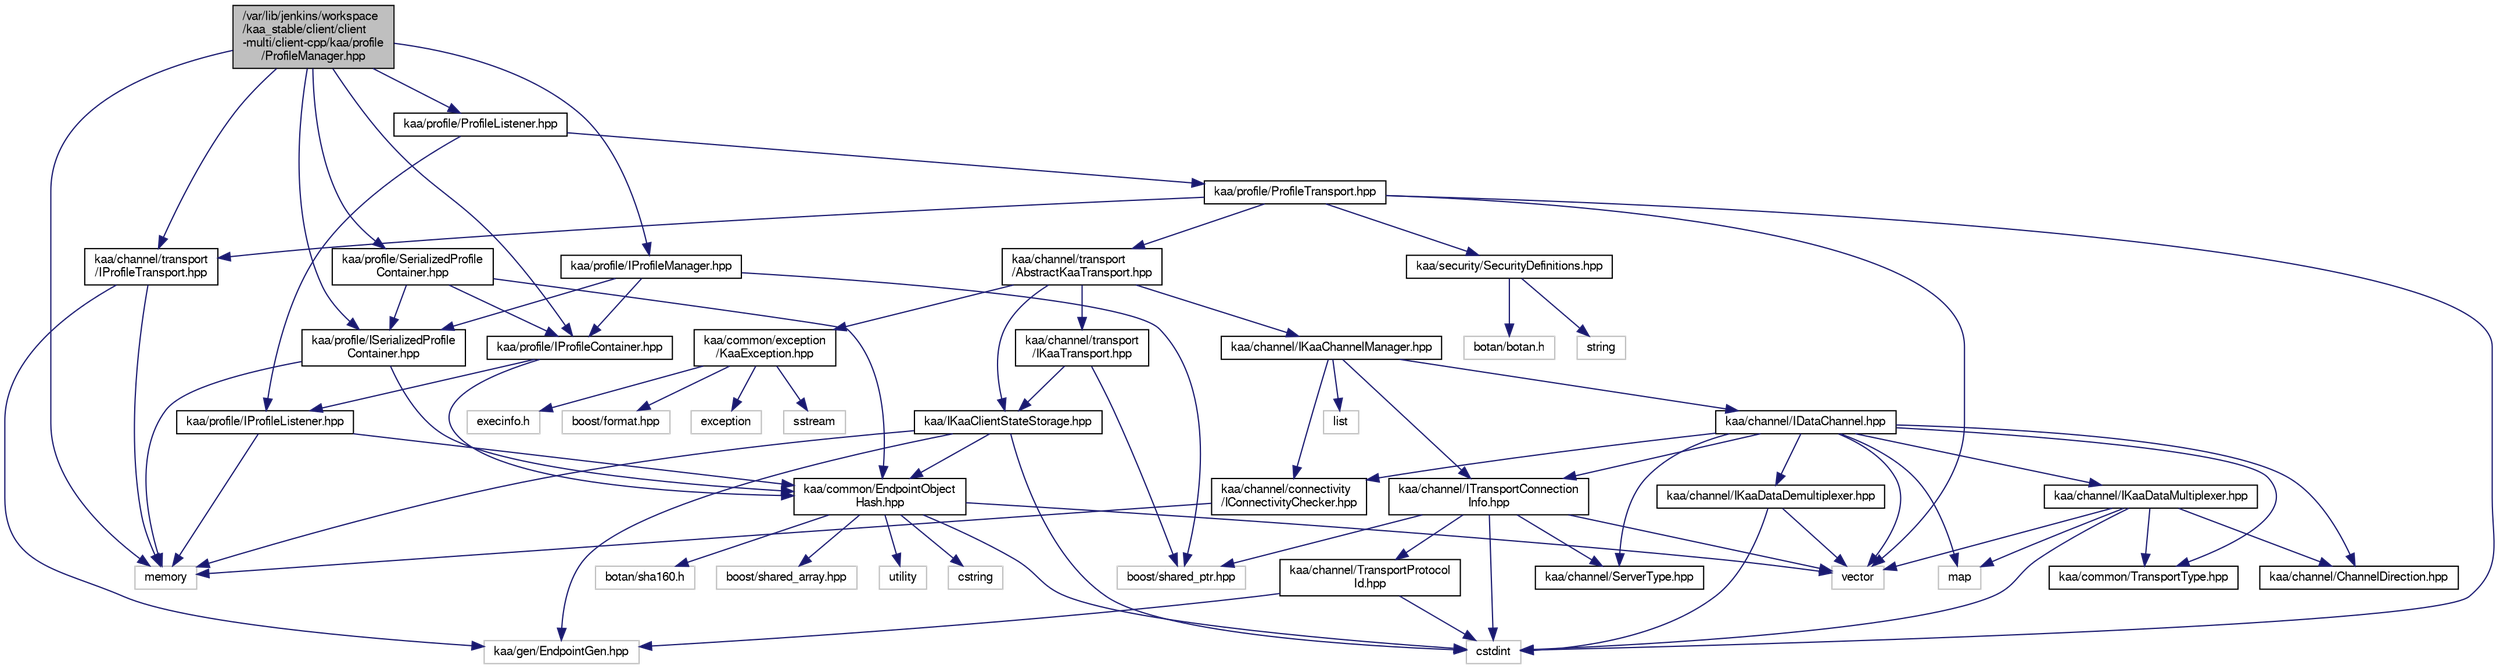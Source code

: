 digraph "/var/lib/jenkins/workspace/kaa_stable/client/client-multi/client-cpp/kaa/profile/ProfileManager.hpp"
{
  bgcolor="transparent";
  edge [fontname="FreeSans",fontsize="10",labelfontname="FreeSans",labelfontsize="10"];
  node [fontname="FreeSans",fontsize="10",shape=record];
  Node1 [label="/var/lib/jenkins/workspace\l/kaa_stable/client/client\l-multi/client-cpp/kaa/profile\l/ProfileManager.hpp",height=0.2,width=0.4,color="black", fillcolor="grey75", style="filled" fontcolor="black"];
  Node1 -> Node2 [color="midnightblue",fontsize="10",style="solid",fontname="FreeSans"];
  Node2 [label="memory",height=0.2,width=0.4,color="grey75"];
  Node1 -> Node3 [color="midnightblue",fontsize="10",style="solid",fontname="FreeSans"];
  Node3 [label="kaa/channel/transport\l/IProfileTransport.hpp",height=0.2,width=0.4,color="black",URL="$IProfileTransport_8hpp.html"];
  Node3 -> Node2 [color="midnightblue",fontsize="10",style="solid",fontname="FreeSans"];
  Node3 -> Node4 [color="midnightblue",fontsize="10",style="solid",fontname="FreeSans"];
  Node4 [label="kaa/gen/EndpointGen.hpp",height=0.2,width=0.4,color="grey75"];
  Node1 -> Node5 [color="midnightblue",fontsize="10",style="solid",fontname="FreeSans"];
  Node5 [label="kaa/profile/IProfileManager.hpp",height=0.2,width=0.4,color="black",URL="$IProfileManager_8hpp.html"];
  Node5 -> Node6 [color="midnightblue",fontsize="10",style="solid",fontname="FreeSans"];
  Node6 [label="boost/shared_ptr.hpp",height=0.2,width=0.4,color="grey75"];
  Node5 -> Node7 [color="midnightblue",fontsize="10",style="solid",fontname="FreeSans"];
  Node7 [label="kaa/profile/IProfileContainer.hpp",height=0.2,width=0.4,color="black",URL="$IProfileContainer_8hpp.html"];
  Node7 -> Node8 [color="midnightblue",fontsize="10",style="solid",fontname="FreeSans"];
  Node8 [label="kaa/profile/IProfileListener.hpp",height=0.2,width=0.4,color="black",URL="$IProfileListener_8hpp.html"];
  Node8 -> Node2 [color="midnightblue",fontsize="10",style="solid",fontname="FreeSans"];
  Node8 -> Node9 [color="midnightblue",fontsize="10",style="solid",fontname="FreeSans"];
  Node9 [label="kaa/common/EndpointObject\lHash.hpp",height=0.2,width=0.4,color="black",URL="$EndpointObjectHash_8hpp.html"];
  Node9 -> Node10 [color="midnightblue",fontsize="10",style="solid",fontname="FreeSans"];
  Node10 [label="utility",height=0.2,width=0.4,color="grey75"];
  Node9 -> Node11 [color="midnightblue",fontsize="10",style="solid",fontname="FreeSans"];
  Node11 [label="cstring",height=0.2,width=0.4,color="grey75"];
  Node9 -> Node12 [color="midnightblue",fontsize="10",style="solid",fontname="FreeSans"];
  Node12 [label="vector",height=0.2,width=0.4,color="grey75"];
  Node9 -> Node13 [color="midnightblue",fontsize="10",style="solid",fontname="FreeSans"];
  Node13 [label="botan/sha160.h",height=0.2,width=0.4,color="grey75"];
  Node9 -> Node14 [color="midnightblue",fontsize="10",style="solid",fontname="FreeSans"];
  Node14 [label="cstdint",height=0.2,width=0.4,color="grey75"];
  Node9 -> Node15 [color="midnightblue",fontsize="10",style="solid",fontname="FreeSans"];
  Node15 [label="boost/shared_array.hpp",height=0.2,width=0.4,color="grey75"];
  Node7 -> Node9 [color="midnightblue",fontsize="10",style="solid",fontname="FreeSans"];
  Node5 -> Node16 [color="midnightblue",fontsize="10",style="solid",fontname="FreeSans"];
  Node16 [label="kaa/profile/ISerializedProfile\lContainer.hpp",height=0.2,width=0.4,color="black",URL="$ISerializedProfileContainer_8hpp.html"];
  Node16 -> Node2 [color="midnightblue",fontsize="10",style="solid",fontname="FreeSans"];
  Node16 -> Node9 [color="midnightblue",fontsize="10",style="solid",fontname="FreeSans"];
  Node1 -> Node7 [color="midnightblue",fontsize="10",style="solid",fontname="FreeSans"];
  Node1 -> Node16 [color="midnightblue",fontsize="10",style="solid",fontname="FreeSans"];
  Node1 -> Node17 [color="midnightblue",fontsize="10",style="solid",fontname="FreeSans"];
  Node17 [label="kaa/profile/SerializedProfile\lContainer.hpp",height=0.2,width=0.4,color="black",URL="$SerializedProfileContainer_8hpp.html"];
  Node17 -> Node9 [color="midnightblue",fontsize="10",style="solid",fontname="FreeSans"];
  Node17 -> Node7 [color="midnightblue",fontsize="10",style="solid",fontname="FreeSans"];
  Node17 -> Node16 [color="midnightblue",fontsize="10",style="solid",fontname="FreeSans"];
  Node1 -> Node18 [color="midnightblue",fontsize="10",style="solid",fontname="FreeSans"];
  Node18 [label="kaa/profile/ProfileListener.hpp",height=0.2,width=0.4,color="black",URL="$ProfileListener_8hpp.html"];
  Node18 -> Node19 [color="midnightblue",fontsize="10",style="solid",fontname="FreeSans"];
  Node19 [label="kaa/profile/ProfileTransport.hpp",height=0.2,width=0.4,color="black",URL="$ProfileTransport_8hpp.html"];
  Node19 -> Node12 [color="midnightblue",fontsize="10",style="solid",fontname="FreeSans"];
  Node19 -> Node14 [color="midnightblue",fontsize="10",style="solid",fontname="FreeSans"];
  Node19 -> Node3 [color="midnightblue",fontsize="10",style="solid",fontname="FreeSans"];
  Node19 -> Node20 [color="midnightblue",fontsize="10",style="solid",fontname="FreeSans"];
  Node20 [label="kaa/channel/transport\l/AbstractKaaTransport.hpp",height=0.2,width=0.4,color="black",URL="$AbstractKaaTransport_8hpp.html"];
  Node20 -> Node21 [color="midnightblue",fontsize="10",style="solid",fontname="FreeSans"];
  Node21 [label="kaa/channel/transport\l/IKaaTransport.hpp",height=0.2,width=0.4,color="black",URL="$IKaaTransport_8hpp.html"];
  Node21 -> Node22 [color="midnightblue",fontsize="10",style="solid",fontname="FreeSans"];
  Node22 [label="kaa/IKaaClientStateStorage.hpp",height=0.2,width=0.4,color="black",URL="$IKaaClientStateStorage_8hpp.html"];
  Node22 -> Node14 [color="midnightblue",fontsize="10",style="solid",fontname="FreeSans"];
  Node22 -> Node2 [color="midnightblue",fontsize="10",style="solid",fontname="FreeSans"];
  Node22 -> Node4 [color="midnightblue",fontsize="10",style="solid",fontname="FreeSans"];
  Node22 -> Node9 [color="midnightblue",fontsize="10",style="solid",fontname="FreeSans"];
  Node21 -> Node6 [color="midnightblue",fontsize="10",style="solid",fontname="FreeSans"];
  Node20 -> Node23 [color="midnightblue",fontsize="10",style="solid",fontname="FreeSans"];
  Node23 [label="kaa/channel/IKaaChannelManager.hpp",height=0.2,width=0.4,color="black",URL="$IKaaChannelManager_8hpp.html"];
  Node23 -> Node24 [color="midnightblue",fontsize="10",style="solid",fontname="FreeSans"];
  Node24 [label="list",height=0.2,width=0.4,color="grey75"];
  Node23 -> Node25 [color="midnightblue",fontsize="10",style="solid",fontname="FreeSans"];
  Node25 [label="kaa/channel/IDataChannel.hpp",height=0.2,width=0.4,color="black",URL="$IDataChannel_8hpp.html"];
  Node25 -> Node12 [color="midnightblue",fontsize="10",style="solid",fontname="FreeSans"];
  Node25 -> Node26 [color="midnightblue",fontsize="10",style="solid",fontname="FreeSans"];
  Node26 [label="map",height=0.2,width=0.4,color="grey75"];
  Node25 -> Node27 [color="midnightblue",fontsize="10",style="solid",fontname="FreeSans"];
  Node27 [label="kaa/channel/ServerType.hpp",height=0.2,width=0.4,color="black",URL="$ServerType_8hpp.html"];
  Node25 -> Node28 [color="midnightblue",fontsize="10",style="solid",fontname="FreeSans"];
  Node28 [label="kaa/common/TransportType.hpp",height=0.2,width=0.4,color="black",URL="$TransportType_8hpp.html"];
  Node25 -> Node29 [color="midnightblue",fontsize="10",style="solid",fontname="FreeSans"];
  Node29 [label="kaa/channel/ChannelDirection.hpp",height=0.2,width=0.4,color="black",URL="$ChannelDirection_8hpp.html"];
  Node25 -> Node30 [color="midnightblue",fontsize="10",style="solid",fontname="FreeSans"];
  Node30 [label="kaa/channel/IKaaDataMultiplexer.hpp",height=0.2,width=0.4,color="black",URL="$IKaaDataMultiplexer_8hpp.html"];
  Node30 -> Node14 [color="midnightblue",fontsize="10",style="solid",fontname="FreeSans"];
  Node30 -> Node26 [color="midnightblue",fontsize="10",style="solid",fontname="FreeSans"];
  Node30 -> Node12 [color="midnightblue",fontsize="10",style="solid",fontname="FreeSans"];
  Node30 -> Node28 [color="midnightblue",fontsize="10",style="solid",fontname="FreeSans"];
  Node30 -> Node29 [color="midnightblue",fontsize="10",style="solid",fontname="FreeSans"];
  Node25 -> Node31 [color="midnightblue",fontsize="10",style="solid",fontname="FreeSans"];
  Node31 [label="kaa/channel/IKaaDataDemultiplexer.hpp",height=0.2,width=0.4,color="black",URL="$IKaaDataDemultiplexer_8hpp.html"];
  Node31 -> Node14 [color="midnightblue",fontsize="10",style="solid",fontname="FreeSans"];
  Node31 -> Node12 [color="midnightblue",fontsize="10",style="solid",fontname="FreeSans"];
  Node25 -> Node32 [color="midnightblue",fontsize="10",style="solid",fontname="FreeSans"];
  Node32 [label="kaa/channel/ITransportConnection\lInfo.hpp",height=0.2,width=0.4,color="black",URL="$ITransportConnectionInfo_8hpp.html"];
  Node32 -> Node14 [color="midnightblue",fontsize="10",style="solid",fontname="FreeSans"];
  Node32 -> Node12 [color="midnightblue",fontsize="10",style="solid",fontname="FreeSans"];
  Node32 -> Node6 [color="midnightblue",fontsize="10",style="solid",fontname="FreeSans"];
  Node32 -> Node27 [color="midnightblue",fontsize="10",style="solid",fontname="FreeSans"];
  Node32 -> Node33 [color="midnightblue",fontsize="10",style="solid",fontname="FreeSans"];
  Node33 [label="kaa/channel/TransportProtocol\lId.hpp",height=0.2,width=0.4,color="black",URL="$TransportProtocolId_8hpp.html"];
  Node33 -> Node14 [color="midnightblue",fontsize="10",style="solid",fontname="FreeSans"];
  Node33 -> Node4 [color="midnightblue",fontsize="10",style="solid",fontname="FreeSans"];
  Node25 -> Node34 [color="midnightblue",fontsize="10",style="solid",fontname="FreeSans"];
  Node34 [label="kaa/channel/connectivity\l/IConnectivityChecker.hpp",height=0.2,width=0.4,color="black",URL="$IConnectivityChecker_8hpp.html"];
  Node34 -> Node2 [color="midnightblue",fontsize="10",style="solid",fontname="FreeSans"];
  Node23 -> Node32 [color="midnightblue",fontsize="10",style="solid",fontname="FreeSans"];
  Node23 -> Node34 [color="midnightblue",fontsize="10",style="solid",fontname="FreeSans"];
  Node20 -> Node35 [color="midnightblue",fontsize="10",style="solid",fontname="FreeSans"];
  Node35 [label="kaa/common/exception\l/KaaException.hpp",height=0.2,width=0.4,color="black",URL="$KaaException_8hpp.html"];
  Node35 -> Node36 [color="midnightblue",fontsize="10",style="solid",fontname="FreeSans"];
  Node36 [label="boost/format.hpp",height=0.2,width=0.4,color="grey75"];
  Node35 -> Node37 [color="midnightblue",fontsize="10",style="solid",fontname="FreeSans"];
  Node37 [label="exception",height=0.2,width=0.4,color="grey75"];
  Node35 -> Node38 [color="midnightblue",fontsize="10",style="solid",fontname="FreeSans"];
  Node38 [label="sstream",height=0.2,width=0.4,color="grey75"];
  Node35 -> Node39 [color="midnightblue",fontsize="10",style="solid",fontname="FreeSans"];
  Node39 [label="execinfo.h",height=0.2,width=0.4,color="grey75"];
  Node20 -> Node22 [color="midnightblue",fontsize="10",style="solid",fontname="FreeSans"];
  Node19 -> Node40 [color="midnightblue",fontsize="10",style="solid",fontname="FreeSans"];
  Node40 [label="kaa/security/SecurityDefinitions.hpp",height=0.2,width=0.4,color="black",URL="$SecurityDefinitions_8hpp.html"];
  Node40 -> Node41 [color="midnightblue",fontsize="10",style="solid",fontname="FreeSans"];
  Node41 [label="string",height=0.2,width=0.4,color="grey75"];
  Node40 -> Node42 [color="midnightblue",fontsize="10",style="solid",fontname="FreeSans"];
  Node42 [label="botan/botan.h",height=0.2,width=0.4,color="grey75"];
  Node18 -> Node8 [color="midnightblue",fontsize="10",style="solid",fontname="FreeSans"];
}
